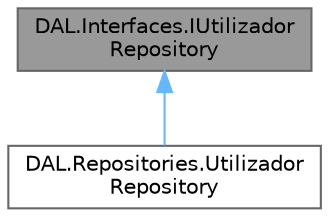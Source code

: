 digraph "DAL.Interfaces.IUtilizadorRepository"
{
 // LATEX_PDF_SIZE
  bgcolor="transparent";
  edge [fontname=Helvetica,fontsize=10,labelfontname=Helvetica,labelfontsize=10];
  node [fontname=Helvetica,fontsize=10,shape=box,height=0.2,width=0.4];
  Node1 [id="Node000001",label="DAL.Interfaces.IUtilizador\lRepository",height=0.2,width=0.4,color="gray40", fillcolor="grey60", style="filled", fontcolor="black",tooltip=" "];
  Node1 -> Node2 [id="edge2_Node000001_Node000002",dir="back",color="steelblue1",style="solid",tooltip=" "];
  Node2 [id="Node000002",label="DAL.Repositories.Utilizador\lRepository",height=0.2,width=0.4,color="gray40", fillcolor="white", style="filled",URL="$class_d_a_l_1_1_repositories_1_1_utilizador_repository.html",tooltip=" "];
}
